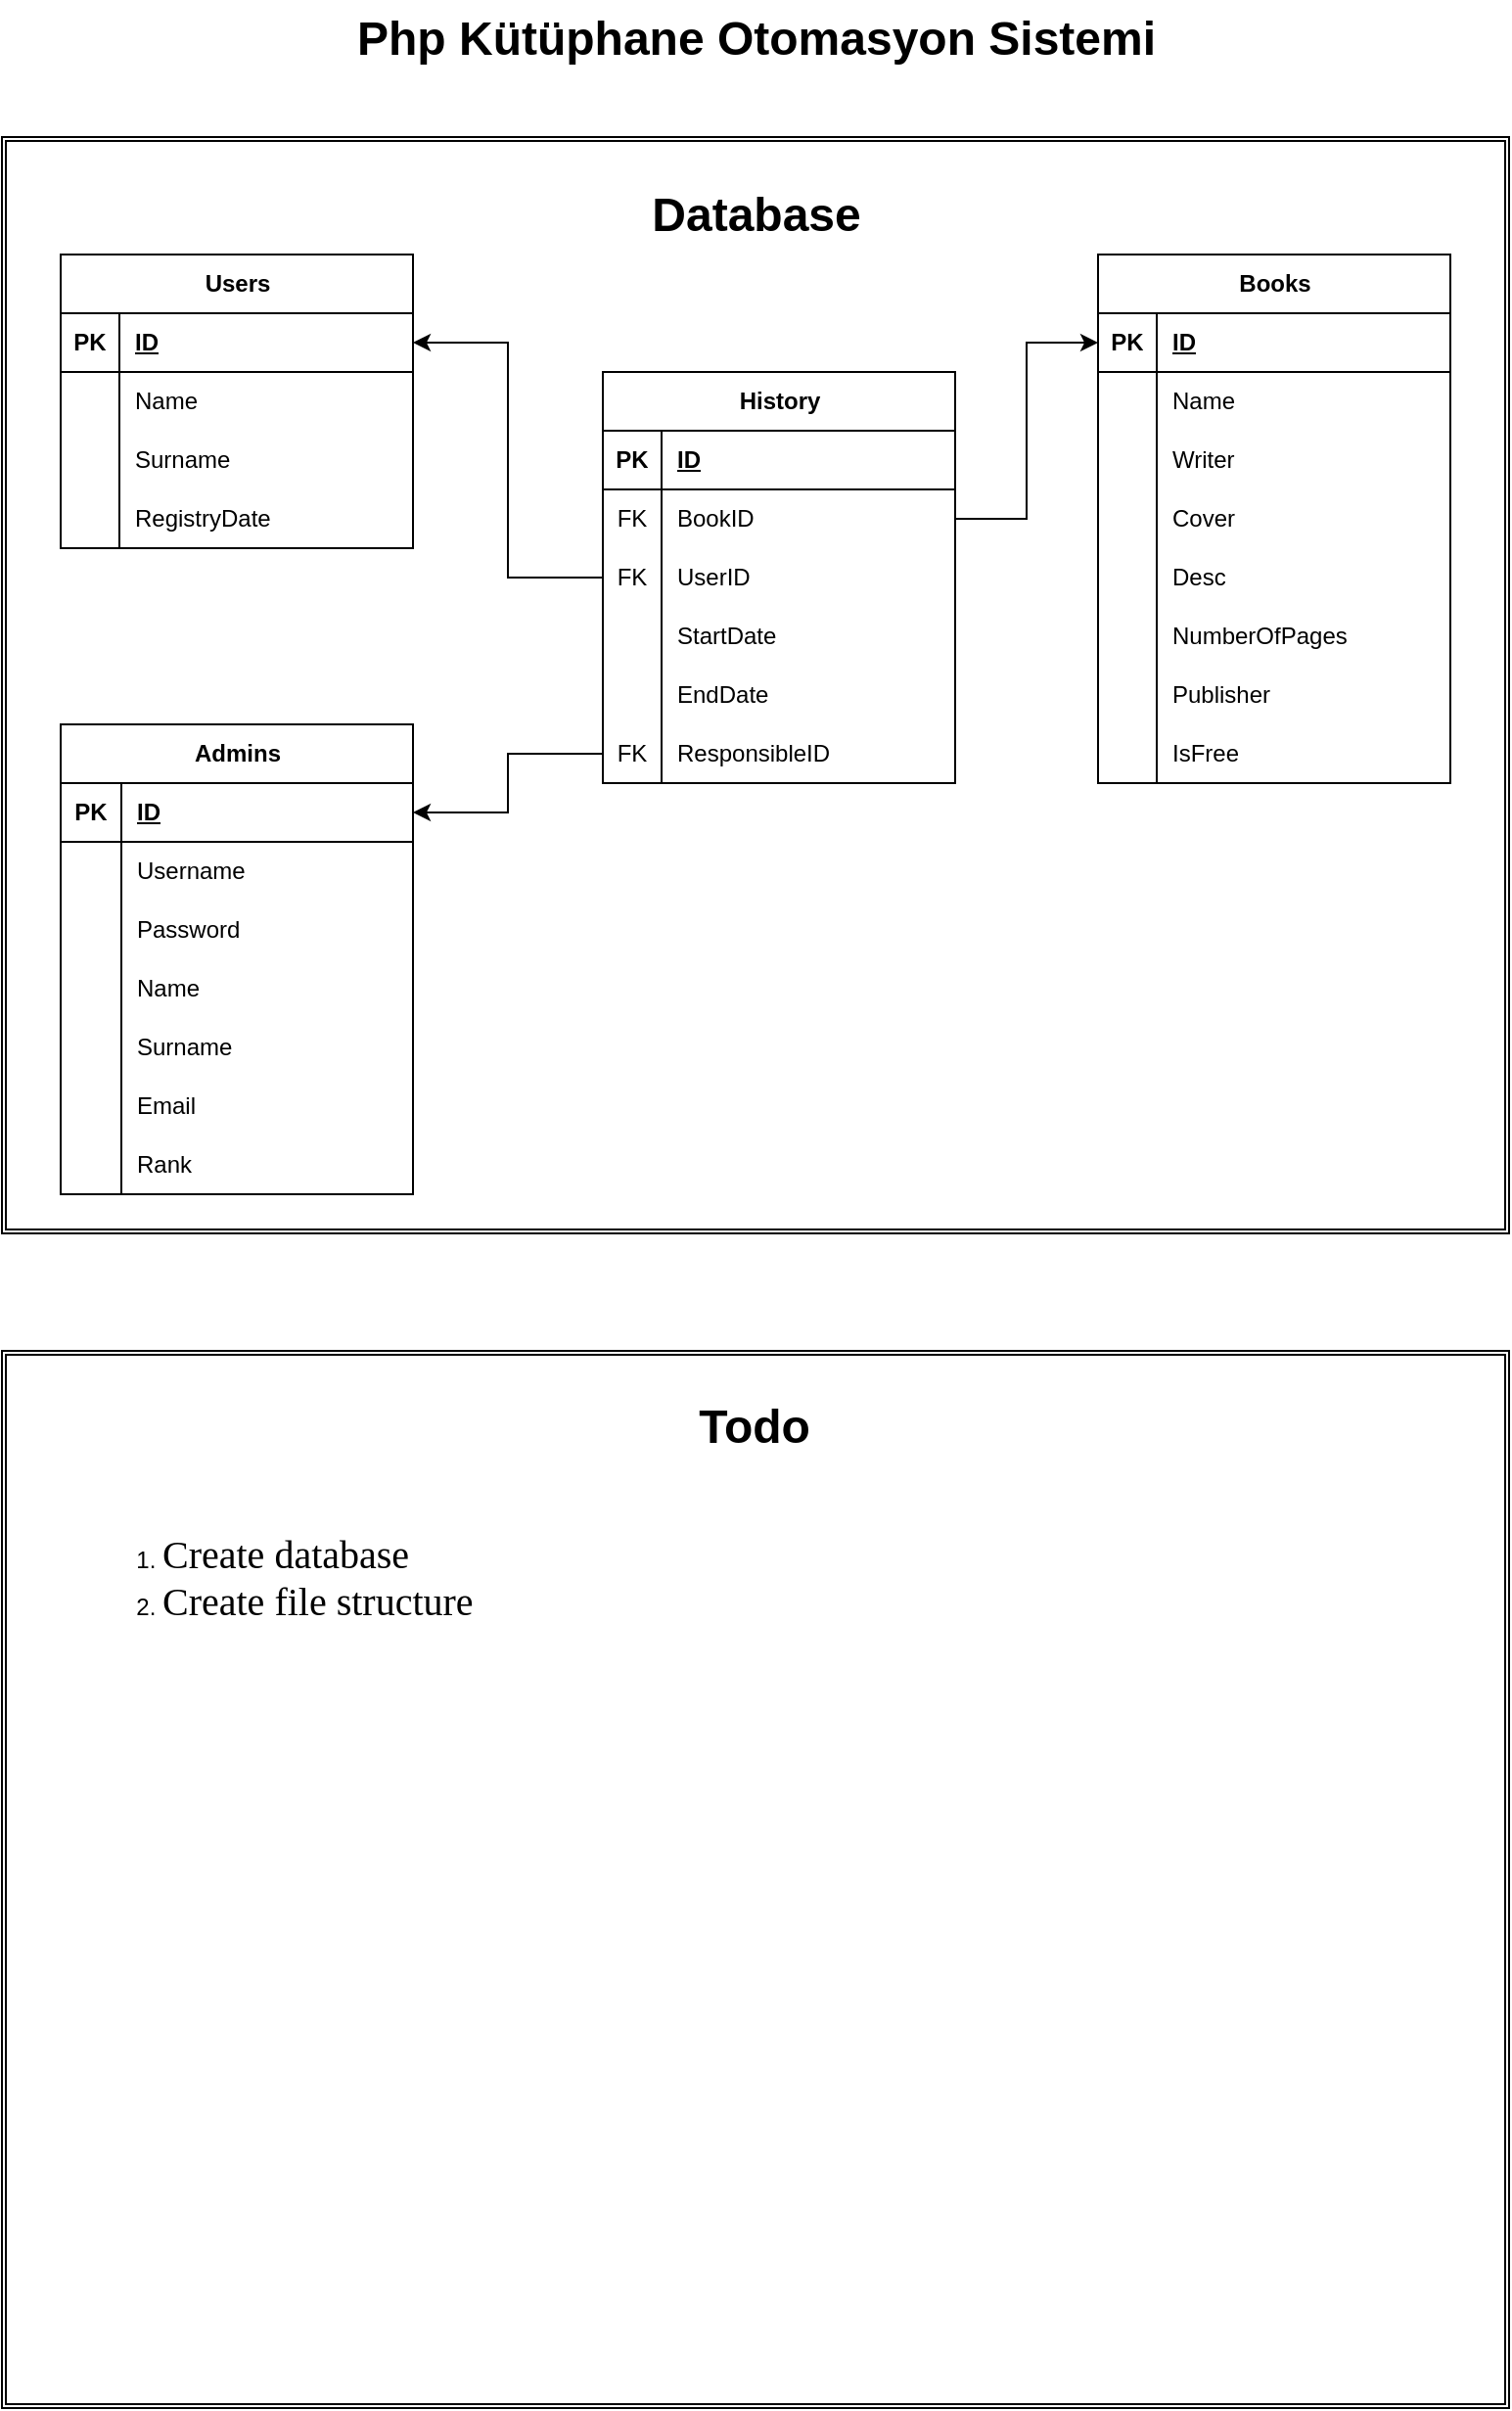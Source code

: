 <mxfile version="22.1.7" type="device">
  <diagram name="Page-1" id="efa7a0a1-bf9b-a30e-e6df-94a7791c09e9">
    <mxGraphModel dx="1434" dy="800" grid="1" gridSize="10" guides="1" tooltips="1" connect="1" arrows="1" fold="1" page="1" pageScale="1" pageWidth="827" pageHeight="1169" background="none" math="0" shadow="0">
      <root>
        <mxCell id="0" />
        <mxCell id="1" parent="0" />
        <mxCell id="1-ZBRkl7mb6O64StXl9b-396" value="" style="shape=ext;double=1;rounded=0;whiteSpace=wrap;html=1;" parent="1" vertex="1">
          <mxGeometry x="29" y="80" width="770" height="560" as="geometry" />
        </mxCell>
        <mxCell id="1-ZBRkl7mb6O64StXl9b-184" value="Users" style="shape=table;startSize=30;container=1;collapsible=1;childLayout=tableLayout;fixedRows=1;rowLines=0;fontStyle=1;align=center;resizeLast=1;html=1;swimlaneFillColor=none;rounded=0;" parent="1" vertex="1">
          <mxGeometry x="59" y="140" width="180" height="150" as="geometry">
            <mxRectangle x="59" y="140" width="70" height="30" as="alternateBounds" />
          </mxGeometry>
        </mxCell>
        <mxCell id="1-ZBRkl7mb6O64StXl9b-185" value="" style="shape=tableRow;horizontal=0;startSize=0;swimlaneHead=0;swimlaneBody=0;fillColor=none;collapsible=0;dropTarget=0;points=[[0,0.5],[1,0.5]];portConstraint=eastwest;top=0;left=0;right=0;bottom=1;" parent="1-ZBRkl7mb6O64StXl9b-184" vertex="1">
          <mxGeometry y="30" width="180" height="30" as="geometry" />
        </mxCell>
        <mxCell id="1-ZBRkl7mb6O64StXl9b-186" value="PK" style="shape=partialRectangle;connectable=0;fillColor=none;top=0;left=0;bottom=0;right=0;fontStyle=1;overflow=hidden;whiteSpace=wrap;html=1;" parent="1-ZBRkl7mb6O64StXl9b-185" vertex="1">
          <mxGeometry width="30" height="30" as="geometry">
            <mxRectangle width="30" height="30" as="alternateBounds" />
          </mxGeometry>
        </mxCell>
        <mxCell id="1-ZBRkl7mb6O64StXl9b-187" value="ID" style="shape=partialRectangle;connectable=0;fillColor=none;top=0;left=0;bottom=0;right=0;align=left;spacingLeft=6;fontStyle=5;overflow=hidden;whiteSpace=wrap;html=1;" parent="1-ZBRkl7mb6O64StXl9b-185" vertex="1">
          <mxGeometry x="30" width="150" height="30" as="geometry">
            <mxRectangle width="150" height="30" as="alternateBounds" />
          </mxGeometry>
        </mxCell>
        <mxCell id="1-ZBRkl7mb6O64StXl9b-188" value="" style="shape=tableRow;horizontal=0;startSize=0;swimlaneHead=0;swimlaneBody=0;fillColor=none;collapsible=0;dropTarget=0;points=[[0,0.5],[1,0.5]];portConstraint=eastwest;top=0;left=0;right=0;bottom=0;" parent="1-ZBRkl7mb6O64StXl9b-184" vertex="1">
          <mxGeometry y="60" width="180" height="30" as="geometry" />
        </mxCell>
        <mxCell id="1-ZBRkl7mb6O64StXl9b-189" value="" style="shape=partialRectangle;connectable=0;fillColor=none;top=0;left=0;bottom=0;right=0;editable=1;overflow=hidden;whiteSpace=wrap;html=1;" parent="1-ZBRkl7mb6O64StXl9b-188" vertex="1">
          <mxGeometry width="30" height="30" as="geometry">
            <mxRectangle width="30" height="30" as="alternateBounds" />
          </mxGeometry>
        </mxCell>
        <mxCell id="1-ZBRkl7mb6O64StXl9b-190" value="Name" style="shape=partialRectangle;connectable=0;fillColor=none;top=0;left=0;bottom=0;right=0;align=left;spacingLeft=6;overflow=hidden;whiteSpace=wrap;html=1;" parent="1-ZBRkl7mb6O64StXl9b-188" vertex="1">
          <mxGeometry x="30" width="150" height="30" as="geometry">
            <mxRectangle width="150" height="30" as="alternateBounds" />
          </mxGeometry>
        </mxCell>
        <mxCell id="1-ZBRkl7mb6O64StXl9b-191" value="" style="shape=tableRow;horizontal=0;startSize=0;swimlaneHead=0;swimlaneBody=0;fillColor=none;collapsible=0;dropTarget=0;points=[[0,0.5],[1,0.5]];portConstraint=eastwest;top=0;left=0;right=0;bottom=0;" parent="1-ZBRkl7mb6O64StXl9b-184" vertex="1">
          <mxGeometry y="90" width="180" height="30" as="geometry" />
        </mxCell>
        <mxCell id="1-ZBRkl7mb6O64StXl9b-192" value="" style="shape=partialRectangle;connectable=0;fillColor=none;top=0;left=0;bottom=0;right=0;editable=1;overflow=hidden;whiteSpace=wrap;html=1;" parent="1-ZBRkl7mb6O64StXl9b-191" vertex="1">
          <mxGeometry width="30" height="30" as="geometry">
            <mxRectangle width="30" height="30" as="alternateBounds" />
          </mxGeometry>
        </mxCell>
        <mxCell id="1-ZBRkl7mb6O64StXl9b-193" value="Surname" style="shape=partialRectangle;connectable=0;fillColor=none;top=0;left=0;bottom=0;right=0;align=left;spacingLeft=6;overflow=hidden;whiteSpace=wrap;html=1;" parent="1-ZBRkl7mb6O64StXl9b-191" vertex="1">
          <mxGeometry x="30" width="150" height="30" as="geometry">
            <mxRectangle width="150" height="30" as="alternateBounds" />
          </mxGeometry>
        </mxCell>
        <mxCell id="1-ZBRkl7mb6O64StXl9b-220" value="" style="shape=tableRow;horizontal=0;startSize=0;swimlaneHead=0;swimlaneBody=0;fillColor=none;collapsible=0;dropTarget=0;points=[[0,0.5],[1,0.5]];portConstraint=eastwest;top=0;left=0;right=0;bottom=0;" parent="1-ZBRkl7mb6O64StXl9b-184" vertex="1">
          <mxGeometry y="120" width="180" height="30" as="geometry" />
        </mxCell>
        <mxCell id="1-ZBRkl7mb6O64StXl9b-221" value="" style="shape=partialRectangle;connectable=0;fillColor=none;top=0;left=0;bottom=0;right=0;editable=1;overflow=hidden;whiteSpace=wrap;html=1;" parent="1-ZBRkl7mb6O64StXl9b-220" vertex="1">
          <mxGeometry width="30" height="30" as="geometry">
            <mxRectangle width="30" height="30" as="alternateBounds" />
          </mxGeometry>
        </mxCell>
        <mxCell id="1-ZBRkl7mb6O64StXl9b-222" value="RegistryDate" style="shape=partialRectangle;connectable=0;fillColor=none;top=0;left=0;bottom=0;right=0;align=left;spacingLeft=6;overflow=hidden;whiteSpace=wrap;html=1;" parent="1-ZBRkl7mb6O64StXl9b-220" vertex="1">
          <mxGeometry x="30" width="150" height="30" as="geometry">
            <mxRectangle width="150" height="30" as="alternateBounds" />
          </mxGeometry>
        </mxCell>
        <mxCell id="1-ZBRkl7mb6O64StXl9b-277" value="Books" style="shape=table;startSize=30;container=1;collapsible=1;childLayout=tableLayout;fixedRows=1;rowLines=0;fontStyle=1;align=center;resizeLast=1;html=1;" parent="1" vertex="1">
          <mxGeometry x="589" y="140" width="180" height="270" as="geometry">
            <mxRectangle x="580" y="15" width="80" height="30" as="alternateBounds" />
          </mxGeometry>
        </mxCell>
        <mxCell id="1-ZBRkl7mb6O64StXl9b-278" value="" style="shape=tableRow;horizontal=0;startSize=0;swimlaneHead=0;swimlaneBody=0;fillColor=none;collapsible=0;dropTarget=0;points=[[0,0.5],[1,0.5]];portConstraint=eastwest;top=0;left=0;right=0;bottom=1;" parent="1-ZBRkl7mb6O64StXl9b-277" vertex="1">
          <mxGeometry y="30" width="180" height="30" as="geometry" />
        </mxCell>
        <mxCell id="1-ZBRkl7mb6O64StXl9b-279" value="PK" style="shape=partialRectangle;connectable=0;fillColor=none;top=0;left=0;bottom=0;right=0;fontStyle=1;overflow=hidden;whiteSpace=wrap;html=1;" parent="1-ZBRkl7mb6O64StXl9b-278" vertex="1">
          <mxGeometry width="30" height="30" as="geometry">
            <mxRectangle width="30" height="30" as="alternateBounds" />
          </mxGeometry>
        </mxCell>
        <mxCell id="1-ZBRkl7mb6O64StXl9b-280" value="ID" style="shape=partialRectangle;connectable=0;fillColor=none;top=0;left=0;bottom=0;right=0;align=left;spacingLeft=6;fontStyle=5;overflow=hidden;whiteSpace=wrap;html=1;" parent="1-ZBRkl7mb6O64StXl9b-278" vertex="1">
          <mxGeometry x="30" width="150" height="30" as="geometry">
            <mxRectangle width="150" height="30" as="alternateBounds" />
          </mxGeometry>
        </mxCell>
        <mxCell id="1-ZBRkl7mb6O64StXl9b-281" value="" style="shape=tableRow;horizontal=0;startSize=0;swimlaneHead=0;swimlaneBody=0;fillColor=none;collapsible=0;dropTarget=0;points=[[0,0.5],[1,0.5]];portConstraint=eastwest;top=0;left=0;right=0;bottom=0;" parent="1-ZBRkl7mb6O64StXl9b-277" vertex="1">
          <mxGeometry y="60" width="180" height="30" as="geometry" />
        </mxCell>
        <mxCell id="1-ZBRkl7mb6O64StXl9b-282" value="" style="shape=partialRectangle;connectable=0;fillColor=none;top=0;left=0;bottom=0;right=0;editable=1;overflow=hidden;whiteSpace=wrap;html=1;" parent="1-ZBRkl7mb6O64StXl9b-281" vertex="1">
          <mxGeometry width="30" height="30" as="geometry">
            <mxRectangle width="30" height="30" as="alternateBounds" />
          </mxGeometry>
        </mxCell>
        <mxCell id="1-ZBRkl7mb6O64StXl9b-283" value="Name" style="shape=partialRectangle;connectable=0;fillColor=none;top=0;left=0;bottom=0;right=0;align=left;spacingLeft=6;overflow=hidden;whiteSpace=wrap;html=1;" parent="1-ZBRkl7mb6O64StXl9b-281" vertex="1">
          <mxGeometry x="30" width="150" height="30" as="geometry">
            <mxRectangle width="150" height="30" as="alternateBounds" />
          </mxGeometry>
        </mxCell>
        <mxCell id="1-ZBRkl7mb6O64StXl9b-287" value="" style="shape=tableRow;horizontal=0;startSize=0;swimlaneHead=0;swimlaneBody=0;fillColor=none;collapsible=0;dropTarget=0;points=[[0,0.5],[1,0.5]];portConstraint=eastwest;top=0;left=0;right=0;bottom=0;" parent="1-ZBRkl7mb6O64StXl9b-277" vertex="1">
          <mxGeometry y="90" width="180" height="30" as="geometry" />
        </mxCell>
        <mxCell id="1-ZBRkl7mb6O64StXl9b-288" value="" style="shape=partialRectangle;connectable=0;fillColor=none;top=0;left=0;bottom=0;right=0;editable=1;overflow=hidden;whiteSpace=wrap;html=1;" parent="1-ZBRkl7mb6O64StXl9b-287" vertex="1">
          <mxGeometry width="30" height="30" as="geometry">
            <mxRectangle width="30" height="30" as="alternateBounds" />
          </mxGeometry>
        </mxCell>
        <mxCell id="1-ZBRkl7mb6O64StXl9b-289" value="Writer" style="shape=partialRectangle;connectable=0;fillColor=none;top=0;left=0;bottom=0;right=0;align=left;spacingLeft=6;overflow=hidden;whiteSpace=wrap;html=1;" parent="1-ZBRkl7mb6O64StXl9b-287" vertex="1">
          <mxGeometry x="30" width="150" height="30" as="geometry">
            <mxRectangle width="150" height="30" as="alternateBounds" />
          </mxGeometry>
        </mxCell>
        <mxCell id="1-ZBRkl7mb6O64StXl9b-401" value="" style="shape=tableRow;horizontal=0;startSize=0;swimlaneHead=0;swimlaneBody=0;fillColor=none;collapsible=0;dropTarget=0;points=[[0,0.5],[1,0.5]];portConstraint=eastwest;top=0;left=0;right=0;bottom=0;" parent="1-ZBRkl7mb6O64StXl9b-277" vertex="1">
          <mxGeometry y="120" width="180" height="30" as="geometry" />
        </mxCell>
        <mxCell id="1-ZBRkl7mb6O64StXl9b-402" value="" style="shape=partialRectangle;connectable=0;fillColor=none;top=0;left=0;bottom=0;right=0;editable=1;overflow=hidden;whiteSpace=wrap;html=1;" parent="1-ZBRkl7mb6O64StXl9b-401" vertex="1">
          <mxGeometry width="30" height="30" as="geometry">
            <mxRectangle width="30" height="30" as="alternateBounds" />
          </mxGeometry>
        </mxCell>
        <mxCell id="1-ZBRkl7mb6O64StXl9b-403" value="Cover" style="shape=partialRectangle;connectable=0;fillColor=none;top=0;left=0;bottom=0;right=0;align=left;spacingLeft=6;overflow=hidden;whiteSpace=wrap;html=1;" parent="1-ZBRkl7mb6O64StXl9b-401" vertex="1">
          <mxGeometry x="30" width="150" height="30" as="geometry">
            <mxRectangle width="150" height="30" as="alternateBounds" />
          </mxGeometry>
        </mxCell>
        <mxCell id="1-ZBRkl7mb6O64StXl9b-284" value="" style="shape=tableRow;horizontal=0;startSize=0;swimlaneHead=0;swimlaneBody=0;fillColor=none;collapsible=0;dropTarget=0;points=[[0,0.5],[1,0.5]];portConstraint=eastwest;top=0;left=0;right=0;bottom=0;" parent="1-ZBRkl7mb6O64StXl9b-277" vertex="1">
          <mxGeometry y="150" width="180" height="30" as="geometry" />
        </mxCell>
        <mxCell id="1-ZBRkl7mb6O64StXl9b-285" value="" style="shape=partialRectangle;connectable=0;fillColor=none;top=0;left=0;bottom=0;right=0;editable=1;overflow=hidden;whiteSpace=wrap;html=1;" parent="1-ZBRkl7mb6O64StXl9b-284" vertex="1">
          <mxGeometry width="30" height="30" as="geometry">
            <mxRectangle width="30" height="30" as="alternateBounds" />
          </mxGeometry>
        </mxCell>
        <mxCell id="1-ZBRkl7mb6O64StXl9b-286" value="Desc" style="shape=partialRectangle;connectable=0;fillColor=none;top=0;left=0;bottom=0;right=0;align=left;spacingLeft=6;overflow=hidden;whiteSpace=wrap;html=1;" parent="1-ZBRkl7mb6O64StXl9b-284" vertex="1">
          <mxGeometry x="30" width="150" height="30" as="geometry">
            <mxRectangle width="150" height="30" as="alternateBounds" />
          </mxGeometry>
        </mxCell>
        <mxCell id="1-ZBRkl7mb6O64StXl9b-296" value="" style="shape=tableRow;horizontal=0;startSize=0;swimlaneHead=0;swimlaneBody=0;fillColor=none;collapsible=0;dropTarget=0;points=[[0,0.5],[1,0.5]];portConstraint=eastwest;top=0;left=0;right=0;bottom=0;" parent="1-ZBRkl7mb6O64StXl9b-277" vertex="1">
          <mxGeometry y="180" width="180" height="30" as="geometry" />
        </mxCell>
        <mxCell id="1-ZBRkl7mb6O64StXl9b-297" value="" style="shape=partialRectangle;connectable=0;fillColor=none;top=0;left=0;bottom=0;right=0;editable=1;overflow=hidden;whiteSpace=wrap;html=1;" parent="1-ZBRkl7mb6O64StXl9b-296" vertex="1">
          <mxGeometry width="30" height="30" as="geometry">
            <mxRectangle width="30" height="30" as="alternateBounds" />
          </mxGeometry>
        </mxCell>
        <mxCell id="1-ZBRkl7mb6O64StXl9b-298" value="NumberOfPages" style="shape=partialRectangle;connectable=0;fillColor=none;top=0;left=0;bottom=0;right=0;align=left;spacingLeft=6;overflow=hidden;whiteSpace=wrap;html=1;" parent="1-ZBRkl7mb6O64StXl9b-296" vertex="1">
          <mxGeometry x="30" width="150" height="30" as="geometry">
            <mxRectangle width="150" height="30" as="alternateBounds" />
          </mxGeometry>
        </mxCell>
        <mxCell id="1-ZBRkl7mb6O64StXl9b-293" value="" style="shape=tableRow;horizontal=0;startSize=0;swimlaneHead=0;swimlaneBody=0;fillColor=none;collapsible=0;dropTarget=0;points=[[0,0.5],[1,0.5]];portConstraint=eastwest;top=0;left=0;right=0;bottom=0;" parent="1-ZBRkl7mb6O64StXl9b-277" vertex="1">
          <mxGeometry y="210" width="180" height="30" as="geometry" />
        </mxCell>
        <mxCell id="1-ZBRkl7mb6O64StXl9b-294" value="" style="shape=partialRectangle;connectable=0;fillColor=none;top=0;left=0;bottom=0;right=0;editable=1;overflow=hidden;whiteSpace=wrap;html=1;" parent="1-ZBRkl7mb6O64StXl9b-293" vertex="1">
          <mxGeometry width="30" height="30" as="geometry">
            <mxRectangle width="30" height="30" as="alternateBounds" />
          </mxGeometry>
        </mxCell>
        <mxCell id="1-ZBRkl7mb6O64StXl9b-295" value="Publisher" style="shape=partialRectangle;connectable=0;fillColor=none;top=0;left=0;bottom=0;right=0;align=left;spacingLeft=6;overflow=hidden;whiteSpace=wrap;html=1;" parent="1-ZBRkl7mb6O64StXl9b-293" vertex="1">
          <mxGeometry x="30" width="150" height="30" as="geometry">
            <mxRectangle width="150" height="30" as="alternateBounds" />
          </mxGeometry>
        </mxCell>
        <mxCell id="1-ZBRkl7mb6O64StXl9b-302" value="" style="shape=tableRow;horizontal=0;startSize=0;swimlaneHead=0;swimlaneBody=0;fillColor=none;collapsible=0;dropTarget=0;points=[[0,0.5],[1,0.5]];portConstraint=eastwest;top=0;left=0;right=0;bottom=0;" parent="1-ZBRkl7mb6O64StXl9b-277" vertex="1">
          <mxGeometry y="240" width="180" height="30" as="geometry" />
        </mxCell>
        <mxCell id="1-ZBRkl7mb6O64StXl9b-303" value="" style="shape=partialRectangle;connectable=0;fillColor=none;top=0;left=0;bottom=0;right=0;editable=1;overflow=hidden;whiteSpace=wrap;html=1;" parent="1-ZBRkl7mb6O64StXl9b-302" vertex="1">
          <mxGeometry width="30" height="30" as="geometry">
            <mxRectangle width="30" height="30" as="alternateBounds" />
          </mxGeometry>
        </mxCell>
        <mxCell id="1-ZBRkl7mb6O64StXl9b-304" value="IsFree" style="shape=partialRectangle;connectable=0;fillColor=none;top=0;left=0;bottom=0;right=0;align=left;spacingLeft=6;overflow=hidden;whiteSpace=wrap;html=1;" parent="1-ZBRkl7mb6O64StXl9b-302" vertex="1">
          <mxGeometry x="30" width="150" height="30" as="geometry">
            <mxRectangle width="150" height="30" as="alternateBounds" />
          </mxGeometry>
        </mxCell>
        <mxCell id="1-ZBRkl7mb6O64StXl9b-305" value="History" style="shape=table;startSize=30;container=1;collapsible=1;childLayout=tableLayout;fixedRows=1;rowLines=0;fontStyle=1;align=center;resizeLast=1;html=1;" parent="1" vertex="1">
          <mxGeometry x="336" y="200" width="180" height="210" as="geometry">
            <mxRectangle x="336" y="200" width="80" height="30" as="alternateBounds" />
          </mxGeometry>
        </mxCell>
        <mxCell id="1-ZBRkl7mb6O64StXl9b-306" value="" style="shape=tableRow;horizontal=0;startSize=0;swimlaneHead=0;swimlaneBody=0;fillColor=none;collapsible=0;dropTarget=0;points=[[0,0.5],[1,0.5]];portConstraint=eastwest;top=0;left=0;right=0;bottom=1;" parent="1-ZBRkl7mb6O64StXl9b-305" vertex="1">
          <mxGeometry y="30" width="180" height="30" as="geometry" />
        </mxCell>
        <mxCell id="1-ZBRkl7mb6O64StXl9b-307" value="PK" style="shape=partialRectangle;connectable=0;fillColor=none;top=0;left=0;bottom=0;right=0;fontStyle=1;overflow=hidden;whiteSpace=wrap;html=1;" parent="1-ZBRkl7mb6O64StXl9b-306" vertex="1">
          <mxGeometry width="30" height="30" as="geometry">
            <mxRectangle width="30" height="30" as="alternateBounds" />
          </mxGeometry>
        </mxCell>
        <mxCell id="1-ZBRkl7mb6O64StXl9b-308" value="ID" style="shape=partialRectangle;connectable=0;fillColor=none;top=0;left=0;bottom=0;right=0;align=left;spacingLeft=6;fontStyle=5;overflow=hidden;whiteSpace=wrap;html=1;" parent="1-ZBRkl7mb6O64StXl9b-306" vertex="1">
          <mxGeometry x="30" width="150" height="30" as="geometry">
            <mxRectangle width="150" height="30" as="alternateBounds" />
          </mxGeometry>
        </mxCell>
        <mxCell id="1-ZBRkl7mb6O64StXl9b-309" value="" style="shape=tableRow;horizontal=0;startSize=0;swimlaneHead=0;swimlaneBody=0;fillColor=none;collapsible=0;dropTarget=0;points=[[0,0.5],[1,0.5]];portConstraint=eastwest;top=0;left=0;right=0;bottom=0;" parent="1-ZBRkl7mb6O64StXl9b-305" vertex="1">
          <mxGeometry y="60" width="180" height="30" as="geometry" />
        </mxCell>
        <mxCell id="1-ZBRkl7mb6O64StXl9b-310" value="FK" style="shape=partialRectangle;connectable=0;fillColor=none;top=0;left=0;bottom=0;right=0;editable=1;overflow=hidden;whiteSpace=wrap;html=1;" parent="1-ZBRkl7mb6O64StXl9b-309" vertex="1">
          <mxGeometry width="30" height="30" as="geometry">
            <mxRectangle width="30" height="30" as="alternateBounds" />
          </mxGeometry>
        </mxCell>
        <mxCell id="1-ZBRkl7mb6O64StXl9b-311" value="BookID" style="shape=partialRectangle;connectable=0;fillColor=none;top=0;left=0;bottom=0;right=0;align=left;spacingLeft=6;overflow=hidden;whiteSpace=wrap;html=1;" parent="1-ZBRkl7mb6O64StXl9b-309" vertex="1">
          <mxGeometry x="30" width="150" height="30" as="geometry">
            <mxRectangle width="150" height="30" as="alternateBounds" />
          </mxGeometry>
        </mxCell>
        <mxCell id="1-ZBRkl7mb6O64StXl9b-312" value="" style="shape=tableRow;horizontal=0;startSize=0;swimlaneHead=0;swimlaneBody=0;fillColor=none;collapsible=0;dropTarget=0;points=[[0,0.5],[1,0.5]];portConstraint=eastwest;top=0;left=0;right=0;bottom=0;" parent="1-ZBRkl7mb6O64StXl9b-305" vertex="1">
          <mxGeometry y="90" width="180" height="30" as="geometry" />
        </mxCell>
        <mxCell id="1-ZBRkl7mb6O64StXl9b-313" value="FK" style="shape=partialRectangle;connectable=0;fillColor=none;top=0;left=0;bottom=0;right=0;editable=1;overflow=hidden;whiteSpace=wrap;html=1;" parent="1-ZBRkl7mb6O64StXl9b-312" vertex="1">
          <mxGeometry width="30" height="30" as="geometry">
            <mxRectangle width="30" height="30" as="alternateBounds" />
          </mxGeometry>
        </mxCell>
        <mxCell id="1-ZBRkl7mb6O64StXl9b-314" value="UserID" style="shape=partialRectangle;connectable=0;fillColor=none;top=0;left=0;bottom=0;right=0;align=left;spacingLeft=6;overflow=hidden;whiteSpace=wrap;html=1;" parent="1-ZBRkl7mb6O64StXl9b-312" vertex="1">
          <mxGeometry x="30" width="150" height="30" as="geometry">
            <mxRectangle width="150" height="30" as="alternateBounds" />
          </mxGeometry>
        </mxCell>
        <mxCell id="1-ZBRkl7mb6O64StXl9b-320" value="" style="shape=tableRow;horizontal=0;startSize=0;swimlaneHead=0;swimlaneBody=0;fillColor=none;collapsible=0;dropTarget=0;points=[[0,0.5],[1,0.5]];portConstraint=eastwest;top=0;left=0;right=0;bottom=0;" parent="1-ZBRkl7mb6O64StXl9b-305" vertex="1">
          <mxGeometry y="120" width="180" height="30" as="geometry" />
        </mxCell>
        <mxCell id="1-ZBRkl7mb6O64StXl9b-321" value="" style="shape=partialRectangle;connectable=0;fillColor=none;top=0;left=0;bottom=0;right=0;editable=1;overflow=hidden;whiteSpace=wrap;html=1;" parent="1-ZBRkl7mb6O64StXl9b-320" vertex="1">
          <mxGeometry width="30" height="30" as="geometry">
            <mxRectangle width="30" height="30" as="alternateBounds" />
          </mxGeometry>
        </mxCell>
        <mxCell id="1-ZBRkl7mb6O64StXl9b-322" value="StartDate" style="shape=partialRectangle;connectable=0;fillColor=none;top=0;left=0;bottom=0;right=0;align=left;spacingLeft=6;overflow=hidden;whiteSpace=wrap;html=1;" parent="1-ZBRkl7mb6O64StXl9b-320" vertex="1">
          <mxGeometry x="30" width="150" height="30" as="geometry">
            <mxRectangle width="150" height="30" as="alternateBounds" />
          </mxGeometry>
        </mxCell>
        <mxCell id="1-ZBRkl7mb6O64StXl9b-323" value="" style="shape=tableRow;horizontal=0;startSize=0;swimlaneHead=0;swimlaneBody=0;fillColor=none;collapsible=0;dropTarget=0;points=[[0,0.5],[1,0.5]];portConstraint=eastwest;top=0;left=0;right=0;bottom=0;" parent="1-ZBRkl7mb6O64StXl9b-305" vertex="1">
          <mxGeometry y="150" width="180" height="30" as="geometry" />
        </mxCell>
        <mxCell id="1-ZBRkl7mb6O64StXl9b-324" value="" style="shape=partialRectangle;connectable=0;fillColor=none;top=0;left=0;bottom=0;right=0;editable=1;overflow=hidden;whiteSpace=wrap;html=1;" parent="1-ZBRkl7mb6O64StXl9b-323" vertex="1">
          <mxGeometry width="30" height="30" as="geometry">
            <mxRectangle width="30" height="30" as="alternateBounds" />
          </mxGeometry>
        </mxCell>
        <mxCell id="1-ZBRkl7mb6O64StXl9b-325" value="EndDate" style="shape=partialRectangle;connectable=0;fillColor=none;top=0;left=0;bottom=0;right=0;align=left;spacingLeft=6;overflow=hidden;whiteSpace=wrap;html=1;" parent="1-ZBRkl7mb6O64StXl9b-323" vertex="1">
          <mxGeometry x="30" width="150" height="30" as="geometry">
            <mxRectangle width="150" height="30" as="alternateBounds" />
          </mxGeometry>
        </mxCell>
        <mxCell id="1-ZBRkl7mb6O64StXl9b-391" value="" style="shape=tableRow;horizontal=0;startSize=0;swimlaneHead=0;swimlaneBody=0;fillColor=none;collapsible=0;dropTarget=0;points=[[0,0.5],[1,0.5]];portConstraint=eastwest;top=0;left=0;right=0;bottom=0;" parent="1-ZBRkl7mb6O64StXl9b-305" vertex="1">
          <mxGeometry y="180" width="180" height="30" as="geometry" />
        </mxCell>
        <mxCell id="1-ZBRkl7mb6O64StXl9b-392" value="FK" style="shape=partialRectangle;connectable=0;fillColor=none;top=0;left=0;bottom=0;right=0;editable=1;overflow=hidden;whiteSpace=wrap;html=1;" parent="1-ZBRkl7mb6O64StXl9b-391" vertex="1">
          <mxGeometry width="30" height="30" as="geometry">
            <mxRectangle width="30" height="30" as="alternateBounds" />
          </mxGeometry>
        </mxCell>
        <mxCell id="1-ZBRkl7mb6O64StXl9b-393" value="ResponsibleID" style="shape=partialRectangle;connectable=0;fillColor=none;top=0;left=0;bottom=0;right=0;align=left;spacingLeft=6;overflow=hidden;whiteSpace=wrap;html=1;" parent="1-ZBRkl7mb6O64StXl9b-391" vertex="1">
          <mxGeometry x="30" width="150" height="30" as="geometry">
            <mxRectangle width="150" height="30" as="alternateBounds" />
          </mxGeometry>
        </mxCell>
        <mxCell id="1-ZBRkl7mb6O64StXl9b-318" style="edgeStyle=orthogonalEdgeStyle;rounded=0;orthogonalLoop=1;jettySize=auto;html=1;exitX=0;exitY=0.5;exitDx=0;exitDy=0;entryX=1;entryY=0.5;entryDx=0;entryDy=0;" parent="1" source="1-ZBRkl7mb6O64StXl9b-312" target="1-ZBRkl7mb6O64StXl9b-185" edge="1">
          <mxGeometry relative="1" as="geometry" />
        </mxCell>
        <mxCell id="1-ZBRkl7mb6O64StXl9b-319" style="edgeStyle=orthogonalEdgeStyle;rounded=0;orthogonalLoop=1;jettySize=auto;html=1;exitX=1;exitY=0.5;exitDx=0;exitDy=0;entryX=0;entryY=0.5;entryDx=0;entryDy=0;" parent="1" source="1-ZBRkl7mb6O64StXl9b-309" target="1-ZBRkl7mb6O64StXl9b-278" edge="1">
          <mxGeometry relative="1" as="geometry" />
        </mxCell>
        <mxCell id="1-ZBRkl7mb6O64StXl9b-368" value="Admins" style="shape=table;startSize=30;container=1;collapsible=1;childLayout=tableLayout;fixedRows=1;rowLines=0;fontStyle=1;align=center;resizeLast=1;html=1;" parent="1" vertex="1">
          <mxGeometry x="59" y="380" width="180" height="240" as="geometry">
            <mxRectangle x="59" y="380" width="70" height="30" as="alternateBounds" />
          </mxGeometry>
        </mxCell>
        <mxCell id="1-ZBRkl7mb6O64StXl9b-369" value="" style="shape=tableRow;horizontal=0;startSize=0;swimlaneHead=0;swimlaneBody=0;fillColor=none;collapsible=0;dropTarget=0;points=[[0,0.5],[1,0.5]];portConstraint=eastwest;top=0;left=0;right=0;bottom=1;" parent="1-ZBRkl7mb6O64StXl9b-368" vertex="1">
          <mxGeometry y="30" width="180" height="30" as="geometry" />
        </mxCell>
        <mxCell id="1-ZBRkl7mb6O64StXl9b-370" value="PK" style="shape=partialRectangle;connectable=0;fillColor=none;top=0;left=0;bottom=0;right=0;fontStyle=1;overflow=hidden;whiteSpace=wrap;html=1;" parent="1-ZBRkl7mb6O64StXl9b-369" vertex="1">
          <mxGeometry width="31" height="30" as="geometry">
            <mxRectangle width="31" height="30" as="alternateBounds" />
          </mxGeometry>
        </mxCell>
        <mxCell id="1-ZBRkl7mb6O64StXl9b-371" value="ID" style="shape=partialRectangle;connectable=0;fillColor=none;top=0;left=0;bottom=0;right=0;align=left;spacingLeft=6;fontStyle=5;overflow=hidden;whiteSpace=wrap;html=1;" parent="1-ZBRkl7mb6O64StXl9b-369" vertex="1">
          <mxGeometry x="31" width="149" height="30" as="geometry">
            <mxRectangle width="149" height="30" as="alternateBounds" />
          </mxGeometry>
        </mxCell>
        <mxCell id="1-ZBRkl7mb6O64StXl9b-381" value="" style="shape=tableRow;horizontal=0;startSize=0;swimlaneHead=0;swimlaneBody=0;fillColor=none;collapsible=0;dropTarget=0;points=[[0,0.5],[1,0.5]];portConstraint=eastwest;top=0;left=0;right=0;bottom=0;" parent="1-ZBRkl7mb6O64StXl9b-368" vertex="1">
          <mxGeometry y="60" width="180" height="30" as="geometry" />
        </mxCell>
        <mxCell id="1-ZBRkl7mb6O64StXl9b-382" value="" style="shape=partialRectangle;connectable=0;fillColor=none;top=0;left=0;bottom=0;right=0;editable=1;overflow=hidden;whiteSpace=wrap;html=1;" parent="1-ZBRkl7mb6O64StXl9b-381" vertex="1">
          <mxGeometry width="31" height="30" as="geometry">
            <mxRectangle width="31" height="30" as="alternateBounds" />
          </mxGeometry>
        </mxCell>
        <mxCell id="1-ZBRkl7mb6O64StXl9b-383" value="Username" style="shape=partialRectangle;connectable=0;fillColor=none;top=0;left=0;bottom=0;right=0;align=left;spacingLeft=6;overflow=hidden;whiteSpace=wrap;html=1;" parent="1-ZBRkl7mb6O64StXl9b-381" vertex="1">
          <mxGeometry x="31" width="149" height="30" as="geometry">
            <mxRectangle width="149" height="30" as="alternateBounds" />
          </mxGeometry>
        </mxCell>
        <mxCell id="1-ZBRkl7mb6O64StXl9b-384" value="" style="shape=tableRow;horizontal=0;startSize=0;swimlaneHead=0;swimlaneBody=0;fillColor=none;collapsible=0;dropTarget=0;points=[[0,0.5],[1,0.5]];portConstraint=eastwest;top=0;left=0;right=0;bottom=0;" parent="1-ZBRkl7mb6O64StXl9b-368" vertex="1">
          <mxGeometry y="90" width="180" height="30" as="geometry" />
        </mxCell>
        <mxCell id="1-ZBRkl7mb6O64StXl9b-385" value="" style="shape=partialRectangle;connectable=0;fillColor=none;top=0;left=0;bottom=0;right=0;editable=1;overflow=hidden;whiteSpace=wrap;html=1;" parent="1-ZBRkl7mb6O64StXl9b-384" vertex="1">
          <mxGeometry width="31" height="30" as="geometry">
            <mxRectangle width="31" height="30" as="alternateBounds" />
          </mxGeometry>
        </mxCell>
        <mxCell id="1-ZBRkl7mb6O64StXl9b-386" value="Password" style="shape=partialRectangle;connectable=0;fillColor=none;top=0;left=0;bottom=0;right=0;align=left;spacingLeft=6;overflow=hidden;whiteSpace=wrap;html=1;" parent="1-ZBRkl7mb6O64StXl9b-384" vertex="1">
          <mxGeometry x="31" width="149" height="30" as="geometry">
            <mxRectangle width="149" height="30" as="alternateBounds" />
          </mxGeometry>
        </mxCell>
        <mxCell id="1-ZBRkl7mb6O64StXl9b-372" value="" style="shape=tableRow;horizontal=0;startSize=0;swimlaneHead=0;swimlaneBody=0;fillColor=none;collapsible=0;dropTarget=0;points=[[0,0.5],[1,0.5]];portConstraint=eastwest;top=0;left=0;right=0;bottom=0;" parent="1-ZBRkl7mb6O64StXl9b-368" vertex="1">
          <mxGeometry y="120" width="180" height="30" as="geometry" />
        </mxCell>
        <mxCell id="1-ZBRkl7mb6O64StXl9b-373" value="" style="shape=partialRectangle;connectable=0;fillColor=none;top=0;left=0;bottom=0;right=0;editable=1;overflow=hidden;whiteSpace=wrap;html=1;" parent="1-ZBRkl7mb6O64StXl9b-372" vertex="1">
          <mxGeometry width="31" height="30" as="geometry">
            <mxRectangle width="31" height="30" as="alternateBounds" />
          </mxGeometry>
        </mxCell>
        <mxCell id="1-ZBRkl7mb6O64StXl9b-374" value="Name" style="shape=partialRectangle;connectable=0;fillColor=none;top=0;left=0;bottom=0;right=0;align=left;spacingLeft=6;overflow=hidden;whiteSpace=wrap;html=1;" parent="1-ZBRkl7mb6O64StXl9b-372" vertex="1">
          <mxGeometry x="31" width="149" height="30" as="geometry">
            <mxRectangle width="149" height="30" as="alternateBounds" />
          </mxGeometry>
        </mxCell>
        <mxCell id="1-ZBRkl7mb6O64StXl9b-375" value="" style="shape=tableRow;horizontal=0;startSize=0;swimlaneHead=0;swimlaneBody=0;fillColor=none;collapsible=0;dropTarget=0;points=[[0,0.5],[1,0.5]];portConstraint=eastwest;top=0;left=0;right=0;bottom=0;" parent="1-ZBRkl7mb6O64StXl9b-368" vertex="1">
          <mxGeometry y="150" width="180" height="30" as="geometry" />
        </mxCell>
        <mxCell id="1-ZBRkl7mb6O64StXl9b-376" value="" style="shape=partialRectangle;connectable=0;fillColor=none;top=0;left=0;bottom=0;right=0;editable=1;overflow=hidden;whiteSpace=wrap;html=1;" parent="1-ZBRkl7mb6O64StXl9b-375" vertex="1">
          <mxGeometry width="31" height="30" as="geometry">
            <mxRectangle width="31" height="30" as="alternateBounds" />
          </mxGeometry>
        </mxCell>
        <mxCell id="1-ZBRkl7mb6O64StXl9b-377" value="Surname" style="shape=partialRectangle;connectable=0;fillColor=none;top=0;left=0;bottom=0;right=0;align=left;spacingLeft=6;overflow=hidden;whiteSpace=wrap;html=1;" parent="1-ZBRkl7mb6O64StXl9b-375" vertex="1">
          <mxGeometry x="31" width="149" height="30" as="geometry">
            <mxRectangle width="149" height="30" as="alternateBounds" />
          </mxGeometry>
        </mxCell>
        <mxCell id="1-ZBRkl7mb6O64StXl9b-387" value="" style="shape=tableRow;horizontal=0;startSize=0;swimlaneHead=0;swimlaneBody=0;fillColor=none;collapsible=0;dropTarget=0;points=[[0,0.5],[1,0.5]];portConstraint=eastwest;top=0;left=0;right=0;bottom=0;" parent="1-ZBRkl7mb6O64StXl9b-368" vertex="1">
          <mxGeometry y="180" width="180" height="30" as="geometry" />
        </mxCell>
        <mxCell id="1-ZBRkl7mb6O64StXl9b-388" value="" style="shape=partialRectangle;connectable=0;fillColor=none;top=0;left=0;bottom=0;right=0;editable=1;overflow=hidden;whiteSpace=wrap;html=1;" parent="1-ZBRkl7mb6O64StXl9b-387" vertex="1">
          <mxGeometry width="31" height="30" as="geometry">
            <mxRectangle width="31" height="30" as="alternateBounds" />
          </mxGeometry>
        </mxCell>
        <mxCell id="1-ZBRkl7mb6O64StXl9b-389" value="Email" style="shape=partialRectangle;connectable=0;fillColor=none;top=0;left=0;bottom=0;right=0;align=left;spacingLeft=6;overflow=hidden;whiteSpace=wrap;html=1;" parent="1-ZBRkl7mb6O64StXl9b-387" vertex="1">
          <mxGeometry x="31" width="149" height="30" as="geometry">
            <mxRectangle width="149" height="30" as="alternateBounds" />
          </mxGeometry>
        </mxCell>
        <mxCell id="IIK35MY1SftCXlrMudXP-5" value="" style="shape=tableRow;horizontal=0;startSize=0;swimlaneHead=0;swimlaneBody=0;fillColor=none;collapsible=0;dropTarget=0;points=[[0,0.5],[1,0.5]];portConstraint=eastwest;top=0;left=0;right=0;bottom=0;" vertex="1" parent="1-ZBRkl7mb6O64StXl9b-368">
          <mxGeometry y="210" width="180" height="30" as="geometry" />
        </mxCell>
        <mxCell id="IIK35MY1SftCXlrMudXP-6" value="" style="shape=partialRectangle;connectable=0;fillColor=none;top=0;left=0;bottom=0;right=0;editable=1;overflow=hidden;whiteSpace=wrap;html=1;" vertex="1" parent="IIK35MY1SftCXlrMudXP-5">
          <mxGeometry width="31" height="30" as="geometry">
            <mxRectangle width="31" height="30" as="alternateBounds" />
          </mxGeometry>
        </mxCell>
        <mxCell id="IIK35MY1SftCXlrMudXP-7" value="Rank" style="shape=partialRectangle;connectable=0;fillColor=none;top=0;left=0;bottom=0;right=0;align=left;spacingLeft=6;overflow=hidden;whiteSpace=wrap;html=1;" vertex="1" parent="IIK35MY1SftCXlrMudXP-5">
          <mxGeometry x="31" width="149" height="30" as="geometry">
            <mxRectangle width="149" height="30" as="alternateBounds" />
          </mxGeometry>
        </mxCell>
        <mxCell id="1-ZBRkl7mb6O64StXl9b-390" value="Php Kütüphane Otomasyon Sistemi" style="text;strokeColor=none;fillColor=none;html=1;fontSize=24;fontStyle=1;verticalAlign=middle;align=center;" parent="1" vertex="1">
          <mxGeometry x="164" y="10" width="500" height="40" as="geometry" />
        </mxCell>
        <mxCell id="1-ZBRkl7mb6O64StXl9b-394" style="edgeStyle=orthogonalEdgeStyle;rounded=0;orthogonalLoop=1;jettySize=auto;html=1;exitX=0;exitY=0.5;exitDx=0;exitDy=0;entryX=1;entryY=0.5;entryDx=0;entryDy=0;" parent="1" source="1-ZBRkl7mb6O64StXl9b-391" target="1-ZBRkl7mb6O64StXl9b-369" edge="1">
          <mxGeometry relative="1" as="geometry" />
        </mxCell>
        <mxCell id="1-ZBRkl7mb6O64StXl9b-398" value="Database" style="text;strokeColor=none;fillColor=none;html=1;fontSize=24;fontStyle=1;verticalAlign=middle;align=center;" parent="1" vertex="1">
          <mxGeometry x="336" y="100" width="156" height="40" as="geometry" />
        </mxCell>
        <mxCell id="1-ZBRkl7mb6O64StXl9b-399" value="" style="shape=ext;double=1;rounded=0;whiteSpace=wrap;html=1;" parent="1" vertex="1">
          <mxGeometry x="29" y="700" width="770" height="540" as="geometry" />
        </mxCell>
        <mxCell id="1-ZBRkl7mb6O64StXl9b-400" value="Todo" style="text;strokeColor=none;fillColor=none;html=1;fontSize=24;fontStyle=1;verticalAlign=middle;align=center;" parent="1" vertex="1">
          <mxGeometry x="335" y="719" width="156" height="40" as="geometry" />
        </mxCell>
        <mxCell id="IIK35MY1SftCXlrMudXP-2" value="&lt;ol&gt;&lt;li&gt;&lt;font face=&quot;Garamond&quot;&gt;&lt;span style=&quot;font-size: 20px;&quot;&gt;Create database&lt;/span&gt;&lt;/font&gt;&lt;/li&gt;&lt;li&gt;&lt;font face=&quot;Garamond&quot;&gt;&lt;span style=&quot;font-size: 20px;&quot;&gt;Create file structure&lt;/span&gt;&lt;/font&gt;&lt;/li&gt;&lt;/ol&gt;" style="text;html=1;align=left;verticalAlign=middle;whiteSpace=wrap;rounded=0;absoluteArcSize=0;resizeWidth=0;strokeWidth=1;strokeColor=none;fillColor=default;" vertex="1" parent="1">
          <mxGeometry x="69" y="775" width="690" height="80" as="geometry" />
        </mxCell>
      </root>
    </mxGraphModel>
  </diagram>
</mxfile>

